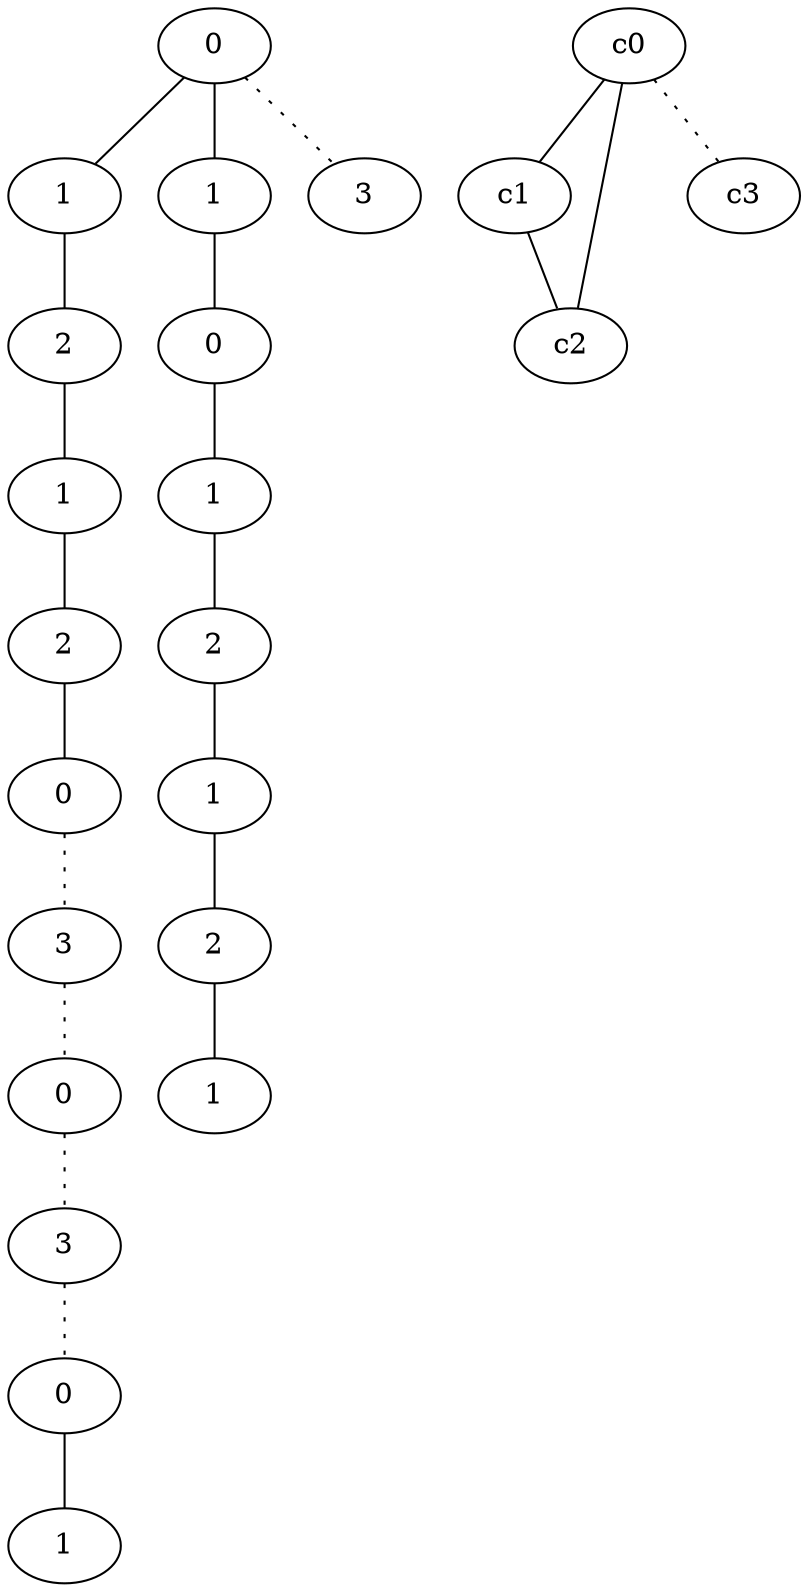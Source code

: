graph {
a0[label=0];
a1[label=1];
a2[label=2];
a3[label=1];
a4[label=2];
a5[label=0];
a6[label=3];
a7[label=0];
a8[label=3];
a9[label=0];
a10[label=1];
a11[label=1];
a12[label=0];
a13[label=1];
a14[label=2];
a15[label=1];
a16[label=2];
a17[label=1];
a18[label=3];
a0 -- a1;
a0 -- a11;
a0 -- a18 [style=dotted];
a1 -- a2;
a2 -- a3;
a3 -- a4;
a4 -- a5;
a5 -- a6 [style=dotted];
a6 -- a7 [style=dotted];
a7 -- a8 [style=dotted];
a8 -- a9 [style=dotted];
a9 -- a10;
a11 -- a12;
a12 -- a13;
a13 -- a14;
a14 -- a15;
a15 -- a16;
a16 -- a17;
c0 -- c1;
c0 -- c2;
c0 -- c3 [style=dotted];
c1 -- c2;
}
